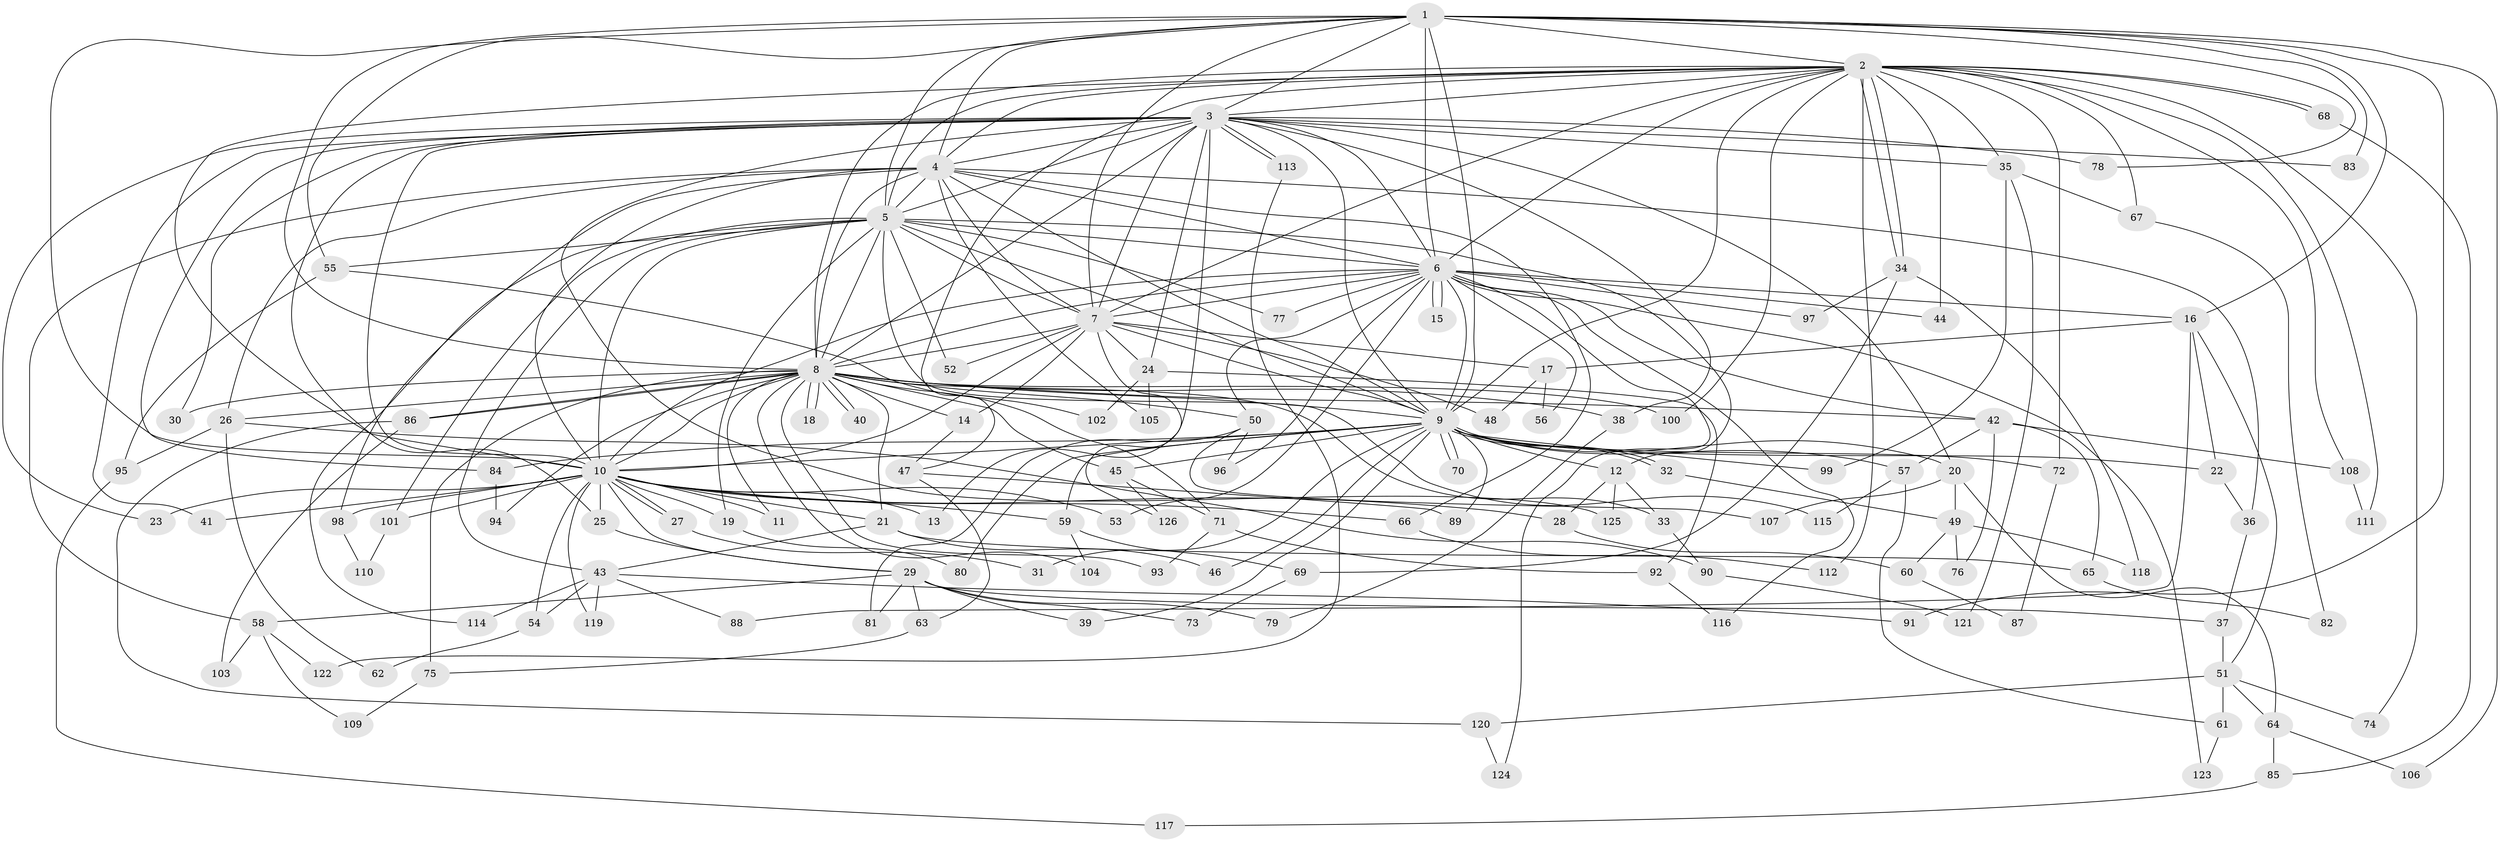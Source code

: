 // Generated by graph-tools (version 1.1) at 2025/11/02/27/25 16:11:02]
// undirected, 126 vertices, 277 edges
graph export_dot {
graph [start="1"]
  node [color=gray90,style=filled];
  1;
  2;
  3;
  4;
  5;
  6;
  7;
  8;
  9;
  10;
  11;
  12;
  13;
  14;
  15;
  16;
  17;
  18;
  19;
  20;
  21;
  22;
  23;
  24;
  25;
  26;
  27;
  28;
  29;
  30;
  31;
  32;
  33;
  34;
  35;
  36;
  37;
  38;
  39;
  40;
  41;
  42;
  43;
  44;
  45;
  46;
  47;
  48;
  49;
  50;
  51;
  52;
  53;
  54;
  55;
  56;
  57;
  58;
  59;
  60;
  61;
  62;
  63;
  64;
  65;
  66;
  67;
  68;
  69;
  70;
  71;
  72;
  73;
  74;
  75;
  76;
  77;
  78;
  79;
  80;
  81;
  82;
  83;
  84;
  85;
  86;
  87;
  88;
  89;
  90;
  91;
  92;
  93;
  94;
  95;
  96;
  97;
  98;
  99;
  100;
  101;
  102;
  103;
  104;
  105;
  106;
  107;
  108;
  109;
  110;
  111;
  112;
  113;
  114;
  115;
  116;
  117;
  118;
  119;
  120;
  121;
  122;
  123;
  124;
  125;
  126;
  1 -- 2;
  1 -- 3;
  1 -- 4;
  1 -- 5;
  1 -- 6;
  1 -- 7;
  1 -- 8;
  1 -- 9;
  1 -- 10;
  1 -- 16;
  1 -- 55;
  1 -- 78;
  1 -- 83;
  1 -- 91;
  1 -- 106;
  2 -- 3;
  2 -- 4;
  2 -- 5;
  2 -- 6;
  2 -- 7;
  2 -- 8;
  2 -- 9;
  2 -- 10;
  2 -- 34;
  2 -- 34;
  2 -- 35;
  2 -- 44;
  2 -- 47;
  2 -- 67;
  2 -- 68;
  2 -- 68;
  2 -- 72;
  2 -- 74;
  2 -- 100;
  2 -- 108;
  2 -- 111;
  2 -- 112;
  3 -- 4;
  3 -- 5;
  3 -- 6;
  3 -- 7;
  3 -- 8;
  3 -- 9;
  3 -- 10;
  3 -- 13;
  3 -- 20;
  3 -- 23;
  3 -- 24;
  3 -- 25;
  3 -- 30;
  3 -- 35;
  3 -- 38;
  3 -- 41;
  3 -- 78;
  3 -- 83;
  3 -- 84;
  3 -- 113;
  3 -- 113;
  3 -- 125;
  4 -- 5;
  4 -- 6;
  4 -- 7;
  4 -- 8;
  4 -- 9;
  4 -- 10;
  4 -- 26;
  4 -- 36;
  4 -- 58;
  4 -- 66;
  4 -- 98;
  4 -- 105;
  5 -- 6;
  5 -- 7;
  5 -- 8;
  5 -- 9;
  5 -- 10;
  5 -- 12;
  5 -- 19;
  5 -- 43;
  5 -- 52;
  5 -- 55;
  5 -- 77;
  5 -- 101;
  5 -- 114;
  5 -- 115;
  6 -- 7;
  6 -- 8;
  6 -- 9;
  6 -- 10;
  6 -- 15;
  6 -- 15;
  6 -- 16;
  6 -- 42;
  6 -- 44;
  6 -- 50;
  6 -- 53;
  6 -- 56;
  6 -- 77;
  6 -- 96;
  6 -- 97;
  6 -- 116;
  6 -- 123;
  6 -- 124;
  7 -- 8;
  7 -- 9;
  7 -- 10;
  7 -- 14;
  7 -- 17;
  7 -- 24;
  7 -- 48;
  7 -- 52;
  7 -- 126;
  8 -- 9;
  8 -- 10;
  8 -- 11;
  8 -- 14;
  8 -- 18;
  8 -- 18;
  8 -- 21;
  8 -- 26;
  8 -- 30;
  8 -- 33;
  8 -- 38;
  8 -- 40;
  8 -- 40;
  8 -- 42;
  8 -- 45;
  8 -- 50;
  8 -- 71;
  8 -- 75;
  8 -- 86;
  8 -- 86;
  8 -- 93;
  8 -- 94;
  8 -- 100;
  8 -- 104;
  9 -- 10;
  9 -- 12;
  9 -- 20;
  9 -- 22;
  9 -- 31;
  9 -- 32;
  9 -- 32;
  9 -- 39;
  9 -- 45;
  9 -- 46;
  9 -- 57;
  9 -- 59;
  9 -- 70;
  9 -- 70;
  9 -- 72;
  9 -- 80;
  9 -- 84;
  9 -- 89;
  9 -- 99;
  10 -- 11;
  10 -- 13;
  10 -- 19;
  10 -- 21;
  10 -- 23;
  10 -- 25;
  10 -- 27;
  10 -- 27;
  10 -- 28;
  10 -- 29;
  10 -- 41;
  10 -- 53;
  10 -- 54;
  10 -- 59;
  10 -- 66;
  10 -- 98;
  10 -- 101;
  10 -- 119;
  12 -- 28;
  12 -- 33;
  12 -- 125;
  14 -- 47;
  16 -- 17;
  16 -- 22;
  16 -- 51;
  16 -- 88;
  17 -- 48;
  17 -- 56;
  19 -- 80;
  20 -- 49;
  20 -- 64;
  20 -- 107;
  21 -- 43;
  21 -- 46;
  21 -- 65;
  22 -- 36;
  24 -- 92;
  24 -- 102;
  24 -- 105;
  25 -- 29;
  26 -- 62;
  26 -- 90;
  26 -- 95;
  27 -- 31;
  28 -- 60;
  29 -- 37;
  29 -- 39;
  29 -- 58;
  29 -- 63;
  29 -- 73;
  29 -- 79;
  29 -- 81;
  32 -- 49;
  33 -- 90;
  34 -- 69;
  34 -- 97;
  34 -- 118;
  35 -- 67;
  35 -- 99;
  35 -- 121;
  36 -- 37;
  37 -- 51;
  38 -- 79;
  42 -- 57;
  42 -- 65;
  42 -- 76;
  42 -- 108;
  43 -- 54;
  43 -- 88;
  43 -- 91;
  43 -- 114;
  43 -- 119;
  45 -- 71;
  45 -- 126;
  47 -- 63;
  47 -- 89;
  49 -- 60;
  49 -- 76;
  49 -- 118;
  50 -- 81;
  50 -- 96;
  50 -- 107;
  51 -- 61;
  51 -- 64;
  51 -- 74;
  51 -- 120;
  54 -- 62;
  55 -- 95;
  55 -- 102;
  57 -- 61;
  57 -- 115;
  58 -- 103;
  58 -- 109;
  58 -- 122;
  59 -- 69;
  59 -- 104;
  60 -- 87;
  61 -- 123;
  63 -- 75;
  64 -- 85;
  64 -- 106;
  65 -- 82;
  66 -- 112;
  67 -- 82;
  68 -- 85;
  69 -- 73;
  71 -- 92;
  71 -- 93;
  72 -- 87;
  75 -- 109;
  84 -- 94;
  85 -- 117;
  86 -- 103;
  86 -- 120;
  90 -- 121;
  92 -- 116;
  95 -- 117;
  98 -- 110;
  101 -- 110;
  108 -- 111;
  113 -- 122;
  120 -- 124;
}
